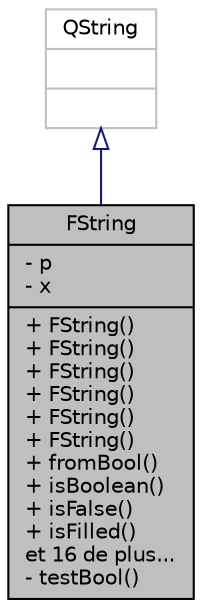 digraph "FString"
{
 // INTERACTIVE_SVG=YES
  edge [fontname="Helvetica",fontsize="10",labelfontname="Helvetica",labelfontsize="10"];
  node [fontname="Helvetica",fontsize="10",shape=record];
  Node2 [label="{FString\n|- p\l- x\l|+ FString()\l+ FString()\l+ FString()\l+ FString()\l+ FString()\l+ FString()\l+ fromBool()\l+ isBoolean()\l+ isFalse()\l+ isFilled()\let 16 de plus...\l- testBool()\l}",height=0.2,width=0.4,color="black", fillcolor="grey75", style="filled", fontcolor="black"];
  Node3 -> Node2 [dir="back",color="midnightblue",fontsize="10",style="solid",arrowtail="onormal",fontname="Helvetica"];
  Node3 [label="{QString\n||}",height=0.2,width=0.4,color="grey75", fillcolor="white", style="filled"];
}
